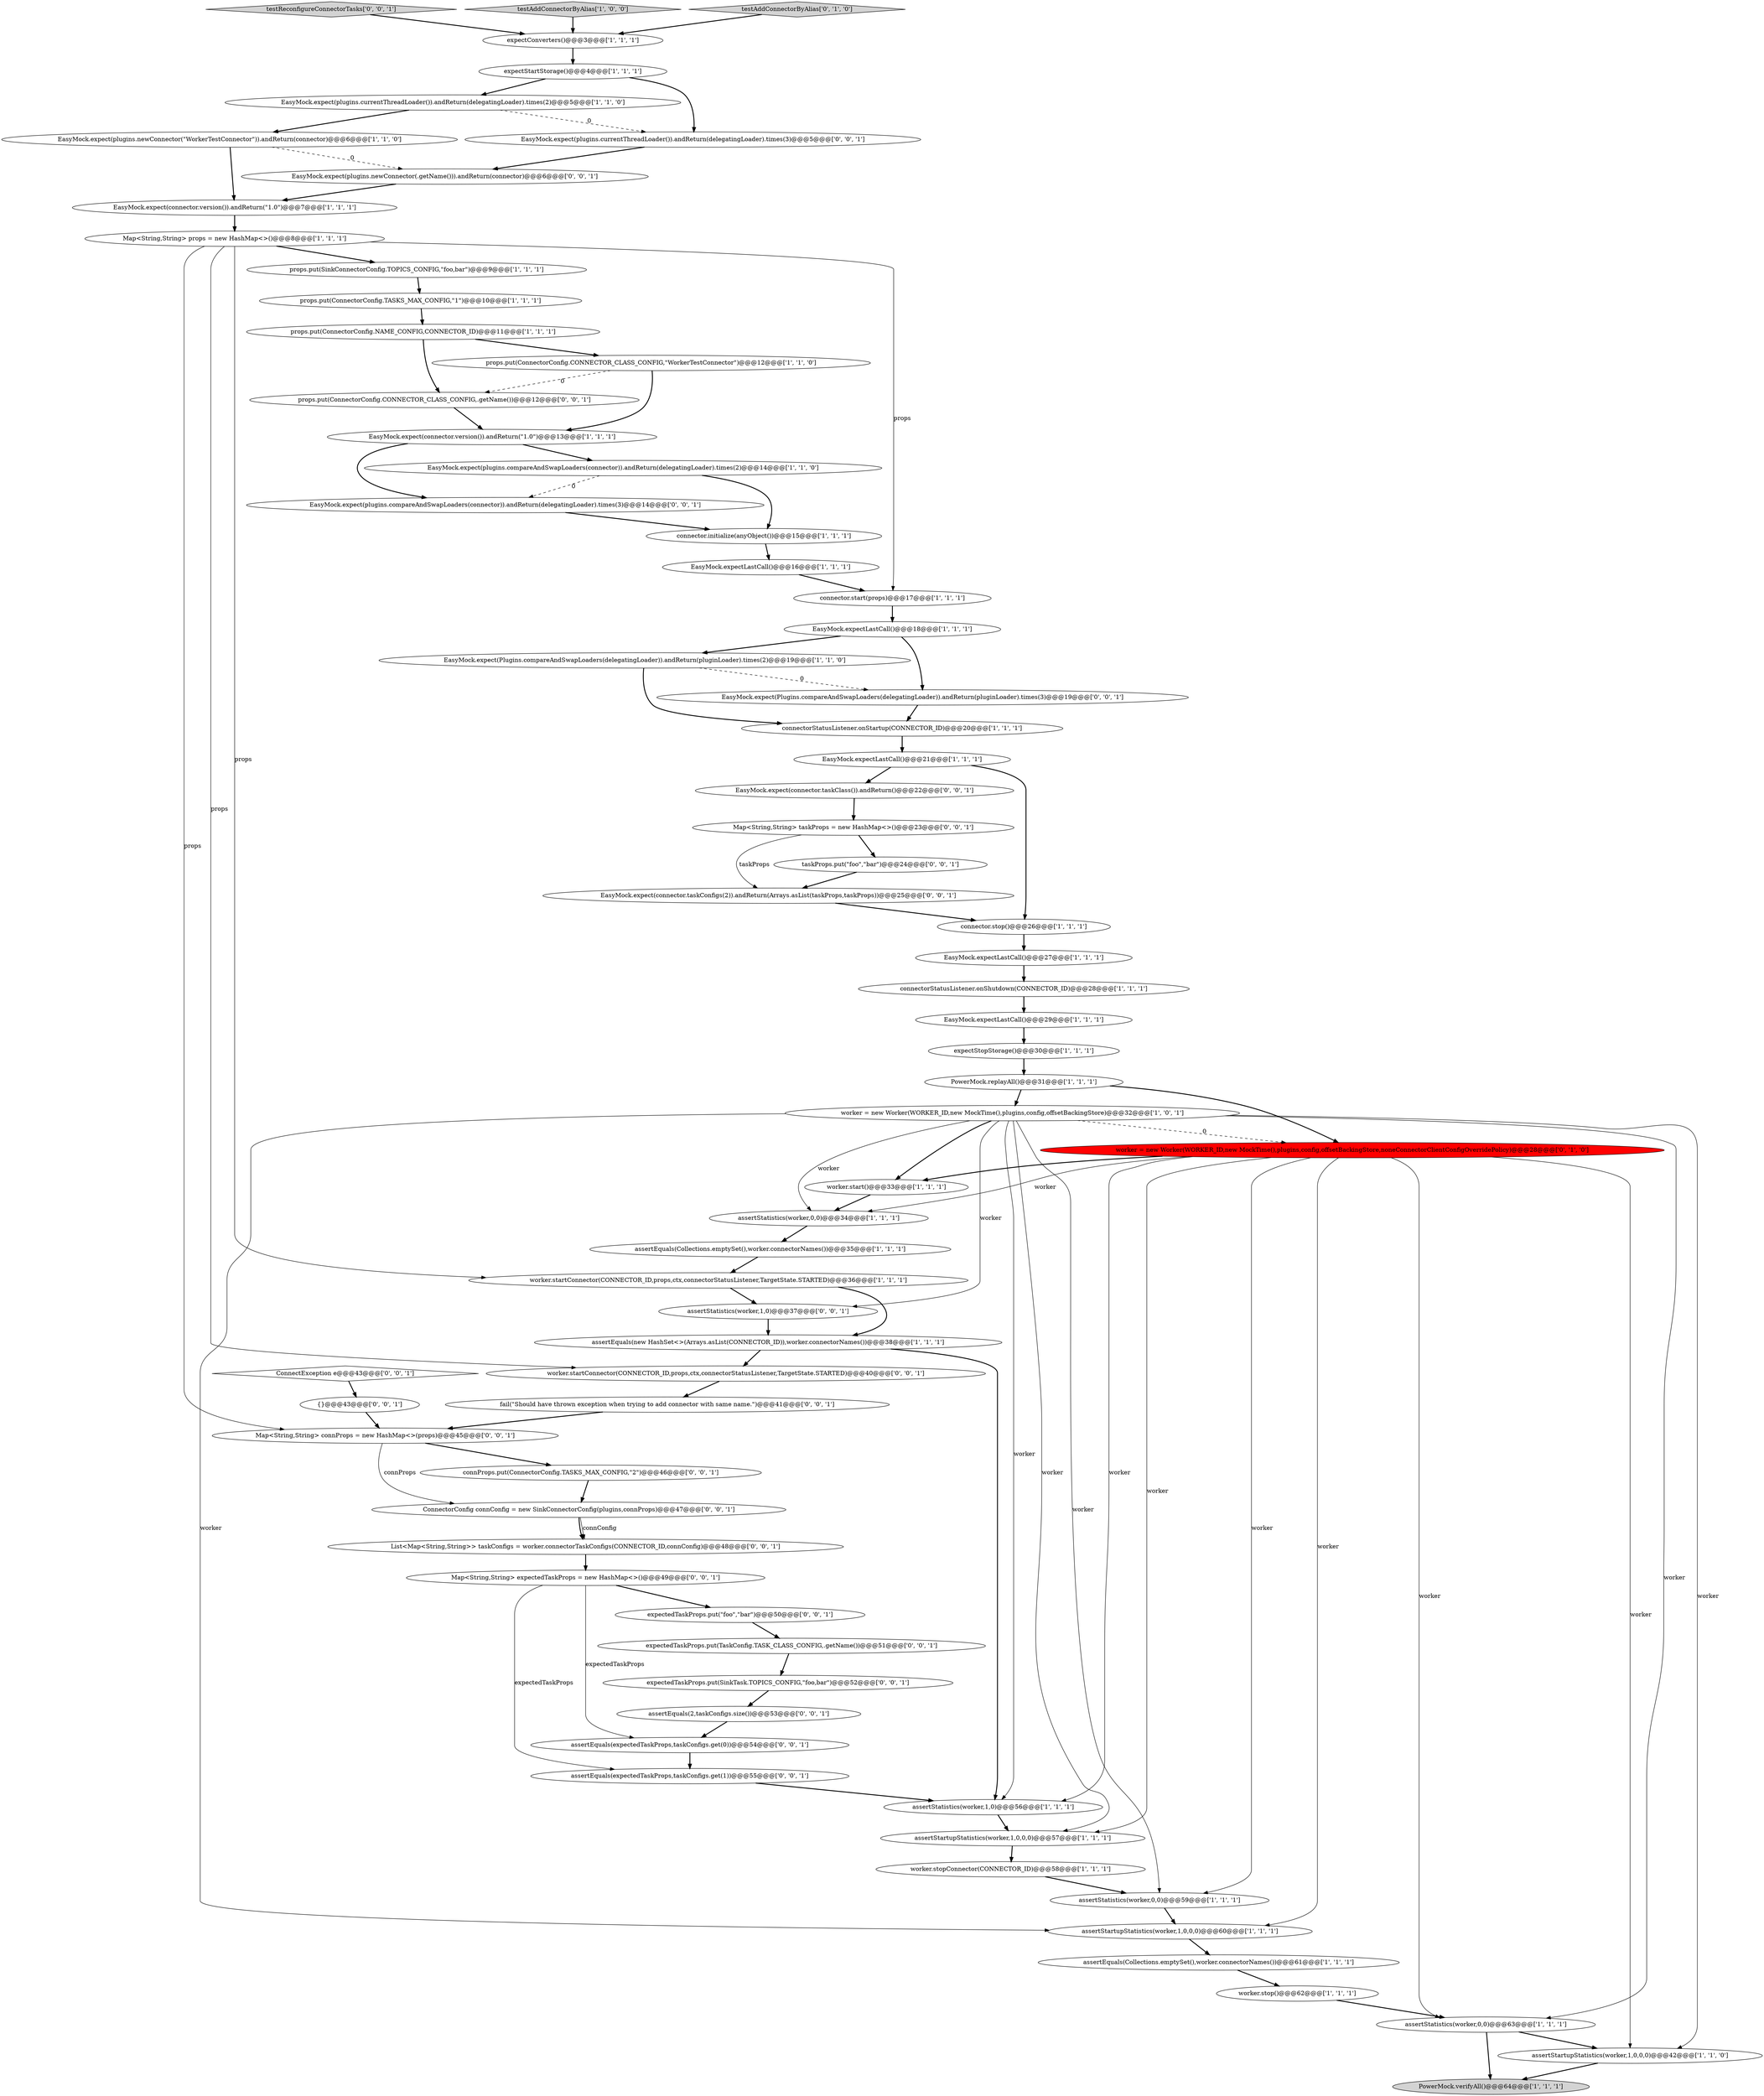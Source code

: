 digraph {
10 [style = filled, label = "EasyMock.expect(plugins.newConnector(\"WorkerTestConnector\")).andReturn(connector)@@@6@@@['1', '1', '0']", fillcolor = white, shape = ellipse image = "AAA0AAABBB1BBB"];
60 [style = filled, label = "EasyMock.expect(plugins.currentThreadLoader()).andReturn(delegatingLoader).times(3)@@@5@@@['0', '0', '1']", fillcolor = white, shape = ellipse image = "AAA0AAABBB3BBB"];
45 [style = filled, label = "fail(\"Should have thrown exception when trying to add connector with same name.\")@@@41@@@['0', '0', '1']", fillcolor = white, shape = ellipse image = "AAA0AAABBB3BBB"];
21 [style = filled, label = "assertStartupStatistics(worker,1,0,0,0)@@@60@@@['1', '1', '1']", fillcolor = white, shape = ellipse image = "AAA0AAABBB1BBB"];
36 [style = filled, label = "props.put(ConnectorConfig.NAME_CONFIG,CONNECTOR_ID)@@@11@@@['1', '1', '1']", fillcolor = white, shape = ellipse image = "AAA0AAABBB1BBB"];
44 [style = filled, label = "EasyMock.expect(connector.taskClass()).andReturn()@@@22@@@['0', '0', '1']", fillcolor = white, shape = ellipse image = "AAA0AAABBB3BBB"];
16 [style = filled, label = "assertEquals(Collections.emptySet(),worker.connectorNames())@@@61@@@['1', '1', '1']", fillcolor = white, shape = ellipse image = "AAA0AAABBB1BBB"];
35 [style = filled, label = "worker.stopConnector(CONNECTOR_ID)@@@58@@@['1', '1', '1']", fillcolor = white, shape = ellipse image = "AAA0AAABBB1BBB"];
41 [style = filled, label = "EasyMock.expectLastCall()@@@18@@@['1', '1', '1']", fillcolor = white, shape = ellipse image = "AAA0AAABBB1BBB"];
56 [style = filled, label = "assertEquals(2,taskConfigs.size())@@@53@@@['0', '0', '1']", fillcolor = white, shape = ellipse image = "AAA0AAABBB3BBB"];
0 [style = filled, label = "assertEquals(Collections.emptySet(),worker.connectorNames())@@@35@@@['1', '1', '1']", fillcolor = white, shape = ellipse image = "AAA0AAABBB1BBB"];
26 [style = filled, label = "assertStartupStatistics(worker,1,0,0,0)@@@57@@@['1', '1', '1']", fillcolor = white, shape = ellipse image = "AAA0AAABBB1BBB"];
5 [style = filled, label = "worker.start()@@@33@@@['1', '1', '1']", fillcolor = white, shape = ellipse image = "AAA0AAABBB1BBB"];
3 [style = filled, label = "EasyMock.expectLastCall()@@@27@@@['1', '1', '1']", fillcolor = white, shape = ellipse image = "AAA0AAABBB1BBB"];
12 [style = filled, label = "connector.start(props)@@@17@@@['1', '1', '1']", fillcolor = white, shape = ellipse image = "AAA0AAABBB1BBB"];
25 [style = filled, label = "EasyMock.expect(plugins.currentThreadLoader()).andReturn(delegatingLoader).times(2)@@@5@@@['1', '1', '0']", fillcolor = white, shape = ellipse image = "AAA0AAABBB1BBB"];
37 [style = filled, label = "expectStartStorage()@@@4@@@['1', '1', '1']", fillcolor = white, shape = ellipse image = "AAA0AAABBB1BBB"];
39 [style = filled, label = "props.put(ConnectorConfig.TASKS_MAX_CONFIG,\"1\")@@@10@@@['1', '1', '1']", fillcolor = white, shape = ellipse image = "AAA0AAABBB1BBB"];
40 [style = filled, label = "EasyMock.expect(plugins.compareAndSwapLoaders(connector)).andReturn(delegatingLoader).times(2)@@@14@@@['1', '1', '0']", fillcolor = white, shape = ellipse image = "AAA0AAABBB1BBB"];
69 [style = filled, label = "assertEquals(expectedTaskProps,taskConfigs.get(0))@@@54@@@['0', '0', '1']", fillcolor = white, shape = ellipse image = "AAA0AAABBB3BBB"];
17 [style = filled, label = "assertStatistics(worker,0,0)@@@63@@@['1', '1', '1']", fillcolor = white, shape = ellipse image = "AAA0AAABBB1BBB"];
48 [style = filled, label = "EasyMock.expect(plugins.newConnector(.getName())).andReturn(connector)@@@6@@@['0', '0', '1']", fillcolor = white, shape = ellipse image = "AAA0AAABBB3BBB"];
53 [style = filled, label = "testReconfigureConnectorTasks['0', '0', '1']", fillcolor = lightgray, shape = diamond image = "AAA0AAABBB3BBB"];
68 [style = filled, label = "EasyMock.expect(connector.taskConfigs(2)).andReturn(Arrays.asList(taskProps,taskProps))@@@25@@@['0', '0', '1']", fillcolor = white, shape = ellipse image = "AAA0AAABBB3BBB"];
19 [style = filled, label = "testAddConnectorByAlias['1', '0', '0']", fillcolor = lightgray, shape = diamond image = "AAA0AAABBB1BBB"];
62 [style = filled, label = "Map<String,String> expectedTaskProps = new HashMap<>()@@@49@@@['0', '0', '1']", fillcolor = white, shape = ellipse image = "AAA0AAABBB3BBB"];
38 [style = filled, label = "worker.startConnector(CONNECTOR_ID,props,ctx,connectorStatusListener,TargetState.STARTED)@@@36@@@['1', '1', '1']", fillcolor = white, shape = ellipse image = "AAA0AAABBB1BBB"];
8 [style = filled, label = "EasyMock.expectLastCall()@@@16@@@['1', '1', '1']", fillcolor = white, shape = ellipse image = "AAA0AAABBB1BBB"];
2 [style = filled, label = "connector.initialize(anyObject())@@@15@@@['1', '1', '1']", fillcolor = white, shape = ellipse image = "AAA0AAABBB1BBB"];
42 [style = filled, label = "worker = new Worker(WORKER_ID,new MockTime(),plugins,config,offsetBackingStore,noneConnectorClientConfigOverridePolicy)@@@28@@@['0', '1', '0']", fillcolor = red, shape = ellipse image = "AAA1AAABBB2BBB"];
66 [style = filled, label = "connProps.put(ConnectorConfig.TASKS_MAX_CONFIG,\"2\")@@@46@@@['0', '0', '1']", fillcolor = white, shape = ellipse image = "AAA0AAABBB3BBB"];
27 [style = filled, label = "connector.stop()@@@26@@@['1', '1', '1']", fillcolor = white, shape = ellipse image = "AAA0AAABBB1BBB"];
43 [style = filled, label = "testAddConnectorByAlias['0', '1', '0']", fillcolor = lightgray, shape = diamond image = "AAA0AAABBB2BBB"];
30 [style = filled, label = "assertStatistics(worker,1,0)@@@56@@@['1', '1', '1']", fillcolor = white, shape = ellipse image = "AAA0AAABBB1BBB"];
13 [style = filled, label = "EasyMock.expect(connector.version()).andReturn(\"1.0\")@@@13@@@['1', '1', '1']", fillcolor = white, shape = ellipse image = "AAA0AAABBB1BBB"];
6 [style = filled, label = "worker.stop()@@@62@@@['1', '1', '1']", fillcolor = white, shape = ellipse image = "AAA0AAABBB1BBB"];
34 [style = filled, label = "PowerMock.verifyAll()@@@64@@@['1', '1', '1']", fillcolor = lightgray, shape = ellipse image = "AAA0AAABBB1BBB"];
9 [style = filled, label = "assertEquals(new HashSet<>(Arrays.asList(CONNECTOR_ID)),worker.connectorNames())@@@38@@@['1', '1', '1']", fillcolor = white, shape = ellipse image = "AAA0AAABBB1BBB"];
65 [style = filled, label = "Map<String,String> taskProps = new HashMap<>()@@@23@@@['0', '0', '1']", fillcolor = white, shape = ellipse image = "AAA0AAABBB3BBB"];
67 [style = filled, label = "List<Map<String,String>> taskConfigs = worker.connectorTaskConfigs(CONNECTOR_ID,connConfig)@@@48@@@['0', '0', '1']", fillcolor = white, shape = ellipse image = "AAA0AAABBB3BBB"];
33 [style = filled, label = "Map<String,String> props = new HashMap<>()@@@8@@@['1', '1', '1']", fillcolor = white, shape = ellipse image = "AAA0AAABBB1BBB"];
7 [style = filled, label = "assertStartupStatistics(worker,1,0,0,0)@@@42@@@['1', '1', '0']", fillcolor = white, shape = ellipse image = "AAA0AAABBB1BBB"];
23 [style = filled, label = "connectorStatusListener.onStartup(CONNECTOR_ID)@@@20@@@['1', '1', '1']", fillcolor = white, shape = ellipse image = "AAA0AAABBB1BBB"];
61 [style = filled, label = "expectedTaskProps.put(TaskConfig.TASK_CLASS_CONFIG,.getName())@@@51@@@['0', '0', '1']", fillcolor = white, shape = ellipse image = "AAA0AAABBB3BBB"];
63 [style = filled, label = "assertEquals(expectedTaskProps,taskConfigs.get(1))@@@55@@@['0', '0', '1']", fillcolor = white, shape = ellipse image = "AAA0AAABBB3BBB"];
52 [style = filled, label = "worker.startConnector(CONNECTOR_ID,props,ctx,connectorStatusListener,TargetState.STARTED)@@@40@@@['0', '0', '1']", fillcolor = white, shape = ellipse image = "AAA0AAABBB3BBB"];
24 [style = filled, label = "EasyMock.expect(connector.version()).andReturn(\"1.0\")@@@7@@@['1', '1', '1']", fillcolor = white, shape = ellipse image = "AAA0AAABBB1BBB"];
31 [style = filled, label = "EasyMock.expectLastCall()@@@29@@@['1', '1', '1']", fillcolor = white, shape = ellipse image = "AAA0AAABBB1BBB"];
20 [style = filled, label = "worker = new Worker(WORKER_ID,new MockTime(),plugins,config,offsetBackingStore)@@@32@@@['1', '0', '1']", fillcolor = white, shape = ellipse image = "AAA0AAABBB1BBB"];
29 [style = filled, label = "expectStopStorage()@@@30@@@['1', '1', '1']", fillcolor = white, shape = ellipse image = "AAA0AAABBB1BBB"];
22 [style = filled, label = "props.put(SinkConnectorConfig.TOPICS_CONFIG,\"foo,bar\")@@@9@@@['1', '1', '1']", fillcolor = white, shape = ellipse image = "AAA0AAABBB1BBB"];
51 [style = filled, label = "EasyMock.expect(plugins.compareAndSwapLoaders(connector)).andReturn(delegatingLoader).times(3)@@@14@@@['0', '0', '1']", fillcolor = white, shape = ellipse image = "AAA0AAABBB3BBB"];
32 [style = filled, label = "assertStatistics(worker,0,0)@@@34@@@['1', '1', '1']", fillcolor = white, shape = ellipse image = "AAA0AAABBB1BBB"];
46 [style = filled, label = "expectedTaskProps.put(SinkTask.TOPICS_CONFIG,\"foo,bar\")@@@52@@@['0', '0', '1']", fillcolor = white, shape = ellipse image = "AAA0AAABBB3BBB"];
55 [style = filled, label = "ConnectException e@@@43@@@['0', '0', '1']", fillcolor = white, shape = diamond image = "AAA0AAABBB3BBB"];
4 [style = filled, label = "EasyMock.expect(Plugins.compareAndSwapLoaders(delegatingLoader)).andReturn(pluginLoader).times(2)@@@19@@@['1', '1', '0']", fillcolor = white, shape = ellipse image = "AAA0AAABBB1BBB"];
18 [style = filled, label = "expectConverters()@@@3@@@['1', '1', '1']", fillcolor = white, shape = ellipse image = "AAA0AAABBB1BBB"];
54 [style = filled, label = "ConnectorConfig connConfig = new SinkConnectorConfig(plugins,connProps)@@@47@@@['0', '0', '1']", fillcolor = white, shape = ellipse image = "AAA0AAABBB3BBB"];
28 [style = filled, label = "assertStatistics(worker,0,0)@@@59@@@['1', '1', '1']", fillcolor = white, shape = ellipse image = "AAA0AAABBB1BBB"];
11 [style = filled, label = "props.put(ConnectorConfig.CONNECTOR_CLASS_CONFIG,\"WorkerTestConnector\")@@@12@@@['1', '1', '0']", fillcolor = white, shape = ellipse image = "AAA0AAABBB1BBB"];
1 [style = filled, label = "connectorStatusListener.onShutdown(CONNECTOR_ID)@@@28@@@['1', '1', '1']", fillcolor = white, shape = ellipse image = "AAA0AAABBB1BBB"];
64 [style = filled, label = "Map<String,String> connProps = new HashMap<>(props)@@@45@@@['0', '0', '1']", fillcolor = white, shape = ellipse image = "AAA0AAABBB3BBB"];
59 [style = filled, label = "assertStatistics(worker,1,0)@@@37@@@['0', '0', '1']", fillcolor = white, shape = ellipse image = "AAA0AAABBB3BBB"];
47 [style = filled, label = "expectedTaskProps.put(\"foo\",\"bar\")@@@50@@@['0', '0', '1']", fillcolor = white, shape = ellipse image = "AAA0AAABBB3BBB"];
57 [style = filled, label = "EasyMock.expect(Plugins.compareAndSwapLoaders(delegatingLoader)).andReturn(pluginLoader).times(3)@@@19@@@['0', '0', '1']", fillcolor = white, shape = ellipse image = "AAA0AAABBB3BBB"];
50 [style = filled, label = "taskProps.put(\"foo\",\"bar\")@@@24@@@['0', '0', '1']", fillcolor = white, shape = ellipse image = "AAA0AAABBB3BBB"];
15 [style = filled, label = "PowerMock.replayAll()@@@31@@@['1', '1', '1']", fillcolor = white, shape = ellipse image = "AAA0AAABBB1BBB"];
49 [style = filled, label = "{}@@@43@@@['0', '0', '1']", fillcolor = white, shape = ellipse image = "AAA0AAABBB3BBB"];
58 [style = filled, label = "props.put(ConnectorConfig.CONNECTOR_CLASS_CONFIG,.getName())@@@12@@@['0', '0', '1']", fillcolor = white, shape = ellipse image = "AAA0AAABBB3BBB"];
14 [style = filled, label = "EasyMock.expectLastCall()@@@21@@@['1', '1', '1']", fillcolor = white, shape = ellipse image = "AAA0AAABBB1BBB"];
40->2 [style = bold, label=""];
29->15 [style = bold, label=""];
10->24 [style = bold, label=""];
55->49 [style = bold, label=""];
32->0 [style = bold, label=""];
59->9 [style = bold, label=""];
42->21 [style = solid, label="worker"];
61->46 [style = bold, label=""];
20->28 [style = solid, label="worker"];
43->18 [style = bold, label=""];
36->11 [style = bold, label=""];
13->51 [style = bold, label=""];
64->54 [style = solid, label="connProps"];
28->21 [style = bold, label=""];
65->50 [style = bold, label=""];
37->60 [style = bold, label=""];
15->20 [style = bold, label=""];
11->13 [style = bold, label=""];
26->35 [style = bold, label=""];
20->21 [style = solid, label="worker"];
50->68 [style = bold, label=""];
21->16 [style = bold, label=""];
25->10 [style = bold, label=""];
20->7 [style = solid, label="worker"];
1->31 [style = bold, label=""];
9->52 [style = bold, label=""];
45->64 [style = bold, label=""];
42->32 [style = solid, label="worker"];
42->28 [style = solid, label="worker"];
48->24 [style = bold, label=""];
20->59 [style = solid, label="worker"];
20->26 [style = solid, label="worker"];
49->64 [style = bold, label=""];
19->18 [style = bold, label=""];
42->17 [style = solid, label="worker"];
16->6 [style = bold, label=""];
42->26 [style = solid, label="worker"];
30->26 [style = bold, label=""];
33->12 [style = solid, label="props"];
40->51 [style = dashed, label="0"];
41->4 [style = bold, label=""];
52->45 [style = bold, label=""];
31->29 [style = bold, label=""];
13->40 [style = bold, label=""];
56->69 [style = bold, label=""];
60->48 [style = bold, label=""];
0->38 [style = bold, label=""];
66->54 [style = bold, label=""];
36->58 [style = bold, label=""];
12->41 [style = bold, label=""];
23->14 [style = bold, label=""];
35->28 [style = bold, label=""];
57->23 [style = bold, label=""];
17->34 [style = bold, label=""];
11->58 [style = dashed, label="0"];
64->66 [style = bold, label=""];
65->68 [style = solid, label="taskProps"];
42->7 [style = solid, label="worker"];
4->23 [style = bold, label=""];
4->57 [style = dashed, label="0"];
38->59 [style = bold, label=""];
18->37 [style = bold, label=""];
6->17 [style = bold, label=""];
46->56 [style = bold, label=""];
3->1 [style = bold, label=""];
54->67 [style = solid, label="connConfig"];
25->60 [style = dashed, label="0"];
20->17 [style = solid, label="worker"];
37->25 [style = bold, label=""];
47->61 [style = bold, label=""];
38->9 [style = bold, label=""];
62->63 [style = solid, label="expectedTaskProps"];
62->69 [style = solid, label="expectedTaskProps"];
5->32 [style = bold, label=""];
24->33 [style = bold, label=""];
20->42 [style = dashed, label="0"];
54->67 [style = bold, label=""];
51->2 [style = bold, label=""];
22->39 [style = bold, label=""];
14->27 [style = bold, label=""];
62->47 [style = bold, label=""];
68->27 [style = bold, label=""];
8->12 [style = bold, label=""];
33->22 [style = bold, label=""];
58->13 [style = bold, label=""];
20->32 [style = solid, label="worker"];
33->38 [style = solid, label="props"];
33->52 [style = solid, label="props"];
53->18 [style = bold, label=""];
27->3 [style = bold, label=""];
9->30 [style = bold, label=""];
33->64 [style = solid, label="props"];
14->44 [style = bold, label=""];
41->57 [style = bold, label=""];
63->30 [style = bold, label=""];
20->5 [style = bold, label=""];
67->62 [style = bold, label=""];
17->7 [style = bold, label=""];
20->30 [style = solid, label="worker"];
7->34 [style = bold, label=""];
42->30 [style = solid, label="worker"];
15->42 [style = bold, label=""];
44->65 [style = bold, label=""];
10->48 [style = dashed, label="0"];
42->5 [style = bold, label=""];
39->36 [style = bold, label=""];
69->63 [style = bold, label=""];
2->8 [style = bold, label=""];
}
